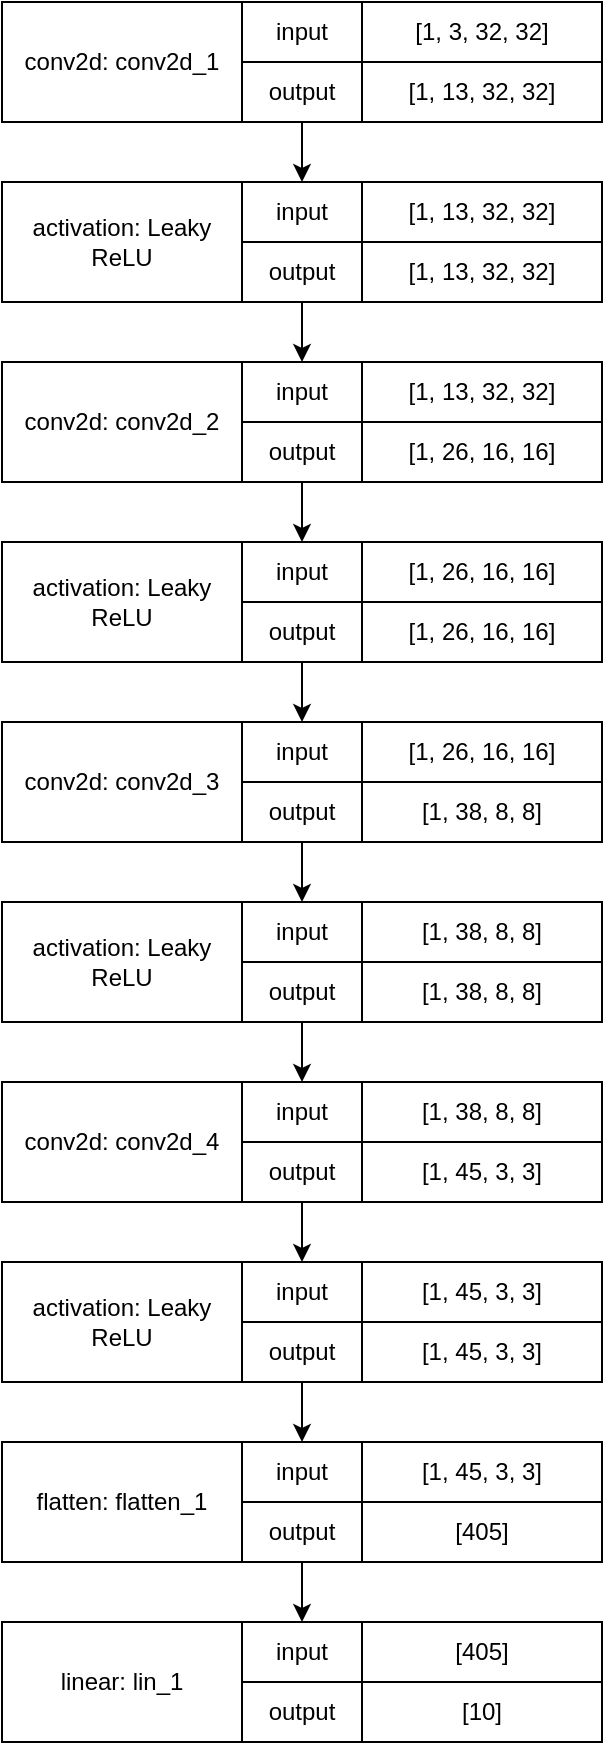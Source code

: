 <mxfile version="13.3.9" type="device"><diagram id="h-mXuERx9EeWabbgf-86" name="Page-1"><mxGraphModel dx="1422" dy="762" grid="1" gridSize="10" guides="1" tooltips="1" connect="1" arrows="1" fold="1" page="1" pageScale="1" pageWidth="850" pageHeight="1100" math="0" shadow="0"><root><mxCell id="0"/><mxCell id="1" parent="0"/><mxCell id="2VvYxoeZx9EWhQQ-uMIy-15" value="" style="group" vertex="1" connectable="0" parent="1"><mxGeometry x="275" y="10" width="300" height="60" as="geometry"/></mxCell><mxCell id="2VvYxoeZx9EWhQQ-uMIy-16" value="conv2d: conv2d_1" style="rounded=0;whiteSpace=wrap;html=1;" vertex="1" parent="2VvYxoeZx9EWhQQ-uMIy-15"><mxGeometry width="120" height="60" as="geometry"/></mxCell><mxCell id="2VvYxoeZx9EWhQQ-uMIy-17" value="input" style="rounded=0;whiteSpace=wrap;html=1;" vertex="1" parent="2VvYxoeZx9EWhQQ-uMIy-15"><mxGeometry x="120" width="60" height="30" as="geometry"/></mxCell><mxCell id="2VvYxoeZx9EWhQQ-uMIy-18" value="output" style="rounded=0;whiteSpace=wrap;html=1;" vertex="1" parent="2VvYxoeZx9EWhQQ-uMIy-15"><mxGeometry x="120" y="30" width="60" height="30" as="geometry"/></mxCell><mxCell id="2VvYxoeZx9EWhQQ-uMIy-19" value="[1, 3, 32, 32]" style="rounded=0;whiteSpace=wrap;html=1;" vertex="1" parent="2VvYxoeZx9EWhQQ-uMIy-15"><mxGeometry x="180" width="120" height="30" as="geometry"/></mxCell><mxCell id="2VvYxoeZx9EWhQQ-uMIy-20" value="[1, 13, 32, 32]" style="rounded=0;whiteSpace=wrap;html=1;" vertex="1" parent="2VvYxoeZx9EWhQQ-uMIy-15"><mxGeometry x="180" y="30" width="120" height="30" as="geometry"/></mxCell><mxCell id="2VvYxoeZx9EWhQQ-uMIy-28" value="" style="group" vertex="1" connectable="0" parent="1"><mxGeometry x="275" y="190" width="300" height="60" as="geometry"/></mxCell><mxCell id="2VvYxoeZx9EWhQQ-uMIy-29" value="conv2d: conv2d_2" style="rounded=0;whiteSpace=wrap;html=1;" vertex="1" parent="2VvYxoeZx9EWhQQ-uMIy-28"><mxGeometry width="120" height="60" as="geometry"/></mxCell><mxCell id="2VvYxoeZx9EWhQQ-uMIy-30" value="input" style="rounded=0;whiteSpace=wrap;html=1;" vertex="1" parent="2VvYxoeZx9EWhQQ-uMIy-28"><mxGeometry x="120" width="60" height="30" as="geometry"/></mxCell><mxCell id="2VvYxoeZx9EWhQQ-uMIy-31" value="output" style="rounded=0;whiteSpace=wrap;html=1;" vertex="1" parent="2VvYxoeZx9EWhQQ-uMIy-28"><mxGeometry x="120" y="30" width="60" height="30" as="geometry"/></mxCell><mxCell id="2VvYxoeZx9EWhQQ-uMIy-32" value="[1, 13, 32, 32]" style="rounded=0;whiteSpace=wrap;html=1;" vertex="1" parent="2VvYxoeZx9EWhQQ-uMIy-28"><mxGeometry x="180" width="120" height="30" as="geometry"/></mxCell><mxCell id="2VvYxoeZx9EWhQQ-uMIy-33" value="[1, 26, 16, 16]" style="rounded=0;whiteSpace=wrap;html=1;" vertex="1" parent="2VvYxoeZx9EWhQQ-uMIy-28"><mxGeometry x="180" y="30" width="120" height="30" as="geometry"/></mxCell><mxCell id="2VvYxoeZx9EWhQQ-uMIy-34" value="" style="group" vertex="1" connectable="0" parent="1"><mxGeometry x="275" y="370" width="300" height="60" as="geometry"/></mxCell><mxCell id="2VvYxoeZx9EWhQQ-uMIy-35" value="conv2d: conv2d_3" style="rounded=0;whiteSpace=wrap;html=1;" vertex="1" parent="2VvYxoeZx9EWhQQ-uMIy-34"><mxGeometry width="120" height="60" as="geometry"/></mxCell><mxCell id="2VvYxoeZx9EWhQQ-uMIy-36" value="input" style="rounded=0;whiteSpace=wrap;html=1;" vertex="1" parent="2VvYxoeZx9EWhQQ-uMIy-34"><mxGeometry x="120" width="60" height="30" as="geometry"/></mxCell><mxCell id="2VvYxoeZx9EWhQQ-uMIy-37" value="output" style="rounded=0;whiteSpace=wrap;html=1;" vertex="1" parent="2VvYxoeZx9EWhQQ-uMIy-34"><mxGeometry x="120" y="30" width="60" height="30" as="geometry"/></mxCell><mxCell id="2VvYxoeZx9EWhQQ-uMIy-38" value="[1, 26, 16, 16]" style="rounded=0;whiteSpace=wrap;html=1;" vertex="1" parent="2VvYxoeZx9EWhQQ-uMIy-34"><mxGeometry x="180" width="120" height="30" as="geometry"/></mxCell><mxCell id="2VvYxoeZx9EWhQQ-uMIy-39" value="[1, 38, 8, 8]" style="rounded=0;whiteSpace=wrap;html=1;" vertex="1" parent="2VvYxoeZx9EWhQQ-uMIy-34"><mxGeometry x="180" y="30" width="120" height="30" as="geometry"/></mxCell><mxCell id="2VvYxoeZx9EWhQQ-uMIy-40" value="" style="group" vertex="1" connectable="0" parent="1"><mxGeometry x="275" y="550" width="300" height="60" as="geometry"/></mxCell><mxCell id="2VvYxoeZx9EWhQQ-uMIy-41" value="conv2d: conv2d_4" style="rounded=0;whiteSpace=wrap;html=1;" vertex="1" parent="2VvYxoeZx9EWhQQ-uMIy-40"><mxGeometry width="120" height="60" as="geometry"/></mxCell><mxCell id="2VvYxoeZx9EWhQQ-uMIy-42" value="input" style="rounded=0;whiteSpace=wrap;html=1;" vertex="1" parent="2VvYxoeZx9EWhQQ-uMIy-40"><mxGeometry x="120" width="60" height="30" as="geometry"/></mxCell><mxCell id="2VvYxoeZx9EWhQQ-uMIy-43" value="output" style="rounded=0;whiteSpace=wrap;html=1;" vertex="1" parent="2VvYxoeZx9EWhQQ-uMIy-40"><mxGeometry x="120" y="30" width="60" height="30" as="geometry"/></mxCell><mxCell id="2VvYxoeZx9EWhQQ-uMIy-44" value="[1, 38, 8, 8]" style="rounded=0;whiteSpace=wrap;html=1;" vertex="1" parent="2VvYxoeZx9EWhQQ-uMIy-40"><mxGeometry x="180" width="120" height="30" as="geometry"/></mxCell><mxCell id="2VvYxoeZx9EWhQQ-uMIy-45" value="[1, 45, 3, 3]" style="rounded=0;whiteSpace=wrap;html=1;" vertex="1" parent="2VvYxoeZx9EWhQQ-uMIy-40"><mxGeometry x="180" y="30" width="120" height="30" as="geometry"/></mxCell><mxCell id="2VvYxoeZx9EWhQQ-uMIy-58" value="" style="group" vertex="1" connectable="0" parent="1"><mxGeometry x="275" y="730" width="300" height="60" as="geometry"/></mxCell><mxCell id="2VvYxoeZx9EWhQQ-uMIy-59" value="flatten: flatten_1" style="rounded=0;whiteSpace=wrap;html=1;" vertex="1" parent="2VvYxoeZx9EWhQQ-uMIy-58"><mxGeometry width="120" height="60" as="geometry"/></mxCell><mxCell id="2VvYxoeZx9EWhQQ-uMIy-60" value="input" style="rounded=0;whiteSpace=wrap;html=1;" vertex="1" parent="2VvYxoeZx9EWhQQ-uMIy-58"><mxGeometry x="120" width="60" height="30" as="geometry"/></mxCell><mxCell id="2VvYxoeZx9EWhQQ-uMIy-61" value="output" style="rounded=0;whiteSpace=wrap;html=1;" vertex="1" parent="2VvYxoeZx9EWhQQ-uMIy-58"><mxGeometry x="120" y="30" width="60" height="30" as="geometry"/></mxCell><mxCell id="2VvYxoeZx9EWhQQ-uMIy-62" value="[1, 45, 3, 3]" style="rounded=0;whiteSpace=wrap;html=1;" vertex="1" parent="2VvYxoeZx9EWhQQ-uMIy-58"><mxGeometry x="180" width="120" height="30" as="geometry"/></mxCell><mxCell id="2VvYxoeZx9EWhQQ-uMIy-63" value="[405]" style="rounded=0;whiteSpace=wrap;html=1;" vertex="1" parent="2VvYxoeZx9EWhQQ-uMIy-58"><mxGeometry x="180" y="30" width="120" height="30" as="geometry"/></mxCell><mxCell id="2VvYxoeZx9EWhQQ-uMIy-64" value="" style="group" vertex="1" connectable="0" parent="1"><mxGeometry x="275" y="820" width="300" height="60" as="geometry"/></mxCell><mxCell id="2VvYxoeZx9EWhQQ-uMIy-65" value="linear: lin_1" style="rounded=0;whiteSpace=wrap;html=1;" vertex="1" parent="2VvYxoeZx9EWhQQ-uMIy-64"><mxGeometry width="120" height="60" as="geometry"/></mxCell><mxCell id="2VvYxoeZx9EWhQQ-uMIy-66" value="input" style="rounded=0;whiteSpace=wrap;html=1;" vertex="1" parent="2VvYxoeZx9EWhQQ-uMIy-64"><mxGeometry x="120" width="60" height="30" as="geometry"/></mxCell><mxCell id="2VvYxoeZx9EWhQQ-uMIy-67" value="output" style="rounded=0;whiteSpace=wrap;html=1;" vertex="1" parent="2VvYxoeZx9EWhQQ-uMIy-64"><mxGeometry x="120" y="30" width="60" height="30" as="geometry"/></mxCell><mxCell id="2VvYxoeZx9EWhQQ-uMIy-68" value="[405]" style="rounded=0;whiteSpace=wrap;html=1;" vertex="1" parent="2VvYxoeZx9EWhQQ-uMIy-64"><mxGeometry x="180" width="120" height="30" as="geometry"/></mxCell><mxCell id="2VvYxoeZx9EWhQQ-uMIy-69" value="[10]" style="rounded=0;whiteSpace=wrap;html=1;" vertex="1" parent="2VvYxoeZx9EWhQQ-uMIy-64"><mxGeometry x="180" y="30" width="120" height="30" as="geometry"/></mxCell><mxCell id="2VvYxoeZx9EWhQQ-uMIy-71" value="" style="group" vertex="1" connectable="0" parent="1"><mxGeometry x="275" y="100" width="300" height="60" as="geometry"/></mxCell><mxCell id="2VvYxoeZx9EWhQQ-uMIy-72" value="activation: Leaky ReLU" style="rounded=0;whiteSpace=wrap;html=1;" vertex="1" parent="2VvYxoeZx9EWhQQ-uMIy-71"><mxGeometry width="120" height="60" as="geometry"/></mxCell><mxCell id="2VvYxoeZx9EWhQQ-uMIy-73" value="input" style="rounded=0;whiteSpace=wrap;html=1;" vertex="1" parent="2VvYxoeZx9EWhQQ-uMIy-71"><mxGeometry x="120" width="60" height="30" as="geometry"/></mxCell><mxCell id="2VvYxoeZx9EWhQQ-uMIy-74" value="output" style="rounded=0;whiteSpace=wrap;html=1;" vertex="1" parent="2VvYxoeZx9EWhQQ-uMIy-71"><mxGeometry x="120" y="30" width="60" height="30" as="geometry"/></mxCell><mxCell id="2VvYxoeZx9EWhQQ-uMIy-75" value="[1, 13, 32, 32]" style="rounded=0;whiteSpace=wrap;html=1;" vertex="1" parent="2VvYxoeZx9EWhQQ-uMIy-71"><mxGeometry x="180" width="120" height="30" as="geometry"/></mxCell><mxCell id="2VvYxoeZx9EWhQQ-uMIy-76" value="[1, 13, 32, 32]" style="rounded=0;whiteSpace=wrap;html=1;" vertex="1" parent="2VvYxoeZx9EWhQQ-uMIy-71"><mxGeometry x="180" y="30" width="120" height="30" as="geometry"/></mxCell><mxCell id="2VvYxoeZx9EWhQQ-uMIy-78" value="" style="group" vertex="1" connectable="0" parent="1"><mxGeometry x="275" y="280" width="300" height="60" as="geometry"/></mxCell><mxCell id="2VvYxoeZx9EWhQQ-uMIy-79" value="activation: Leaky ReLU" style="rounded=0;whiteSpace=wrap;html=1;" vertex="1" parent="2VvYxoeZx9EWhQQ-uMIy-78"><mxGeometry width="120" height="60" as="geometry"/></mxCell><mxCell id="2VvYxoeZx9EWhQQ-uMIy-80" value="input" style="rounded=0;whiteSpace=wrap;html=1;" vertex="1" parent="2VvYxoeZx9EWhQQ-uMIy-78"><mxGeometry x="120" width="60" height="30" as="geometry"/></mxCell><mxCell id="2VvYxoeZx9EWhQQ-uMIy-81" value="output" style="rounded=0;whiteSpace=wrap;html=1;" vertex="1" parent="2VvYxoeZx9EWhQQ-uMIy-78"><mxGeometry x="120" y="30" width="60" height="30" as="geometry"/></mxCell><mxCell id="2VvYxoeZx9EWhQQ-uMIy-82" value="[1, 26, 16, 16]" style="rounded=0;whiteSpace=wrap;html=1;" vertex="1" parent="2VvYxoeZx9EWhQQ-uMIy-78"><mxGeometry x="180" width="120" height="30" as="geometry"/></mxCell><mxCell id="2VvYxoeZx9EWhQQ-uMIy-83" value="[1, 26, 16, 16]" style="rounded=0;whiteSpace=wrap;html=1;" vertex="1" parent="2VvYxoeZx9EWhQQ-uMIy-78"><mxGeometry x="180" y="30" width="120" height="30" as="geometry"/></mxCell><mxCell id="2VvYxoeZx9EWhQQ-uMIy-84" value="" style="group" vertex="1" connectable="0" parent="1"><mxGeometry x="275" y="460" width="300" height="60" as="geometry"/></mxCell><mxCell id="2VvYxoeZx9EWhQQ-uMIy-85" value="activation: Leaky ReLU" style="rounded=0;whiteSpace=wrap;html=1;" vertex="1" parent="2VvYxoeZx9EWhQQ-uMIy-84"><mxGeometry width="120" height="60" as="geometry"/></mxCell><mxCell id="2VvYxoeZx9EWhQQ-uMIy-86" value="input" style="rounded=0;whiteSpace=wrap;html=1;" vertex="1" parent="2VvYxoeZx9EWhQQ-uMIy-84"><mxGeometry x="120" width="60" height="30" as="geometry"/></mxCell><mxCell id="2VvYxoeZx9EWhQQ-uMIy-87" value="output" style="rounded=0;whiteSpace=wrap;html=1;" vertex="1" parent="2VvYxoeZx9EWhQQ-uMIy-84"><mxGeometry x="120" y="30" width="60" height="30" as="geometry"/></mxCell><mxCell id="2VvYxoeZx9EWhQQ-uMIy-88" value="[1, 38, 8, 8]" style="rounded=0;whiteSpace=wrap;html=1;" vertex="1" parent="2VvYxoeZx9EWhQQ-uMIy-84"><mxGeometry x="180" width="120" height="30" as="geometry"/></mxCell><mxCell id="2VvYxoeZx9EWhQQ-uMIy-89" value="[1, 38, 8, 8]" style="rounded=0;whiteSpace=wrap;html=1;" vertex="1" parent="2VvYxoeZx9EWhQQ-uMIy-84"><mxGeometry x="180" y="30" width="120" height="30" as="geometry"/></mxCell><mxCell id="2VvYxoeZx9EWhQQ-uMIy-90" value="" style="group" vertex="1" connectable="0" parent="1"><mxGeometry x="275" y="640" width="300" height="60" as="geometry"/></mxCell><mxCell id="2VvYxoeZx9EWhQQ-uMIy-91" value="activation: Leaky ReLU" style="rounded=0;whiteSpace=wrap;html=1;" vertex="1" parent="2VvYxoeZx9EWhQQ-uMIy-90"><mxGeometry width="120" height="60" as="geometry"/></mxCell><mxCell id="2VvYxoeZx9EWhQQ-uMIy-92" value="input" style="rounded=0;whiteSpace=wrap;html=1;" vertex="1" parent="2VvYxoeZx9EWhQQ-uMIy-90"><mxGeometry x="120" width="60" height="30" as="geometry"/></mxCell><mxCell id="2VvYxoeZx9EWhQQ-uMIy-93" value="output" style="rounded=0;whiteSpace=wrap;html=1;" vertex="1" parent="2VvYxoeZx9EWhQQ-uMIy-90"><mxGeometry x="120" y="30" width="60" height="30" as="geometry"/></mxCell><mxCell id="2VvYxoeZx9EWhQQ-uMIy-94" value="[1, 45, 3, 3]" style="rounded=0;whiteSpace=wrap;html=1;" vertex="1" parent="2VvYxoeZx9EWhQQ-uMIy-90"><mxGeometry x="180" width="120" height="30" as="geometry"/></mxCell><mxCell id="2VvYxoeZx9EWhQQ-uMIy-95" value="[1, 45, 3, 3]" style="rounded=0;whiteSpace=wrap;html=1;" vertex="1" parent="2VvYxoeZx9EWhQQ-uMIy-90"><mxGeometry x="180" y="30" width="120" height="30" as="geometry"/></mxCell><mxCell id="2VvYxoeZx9EWhQQ-uMIy-96" style="edgeStyle=orthogonalEdgeStyle;rounded=0;orthogonalLoop=1;jettySize=auto;html=1;entryX=0.5;entryY=0;entryDx=0;entryDy=0;" edge="1" parent="1" source="2VvYxoeZx9EWhQQ-uMIy-18" target="2VvYxoeZx9EWhQQ-uMIy-73"><mxGeometry relative="1" as="geometry"/></mxCell><mxCell id="2VvYxoeZx9EWhQQ-uMIy-103" style="edgeStyle=orthogonalEdgeStyle;rounded=0;orthogonalLoop=1;jettySize=auto;html=1;entryX=0.5;entryY=0;entryDx=0;entryDy=0;" edge="1" parent="1" source="2VvYxoeZx9EWhQQ-uMIy-74" target="2VvYxoeZx9EWhQQ-uMIy-30"><mxGeometry relative="1" as="geometry"/></mxCell><mxCell id="2VvYxoeZx9EWhQQ-uMIy-104" style="edgeStyle=orthogonalEdgeStyle;rounded=0;orthogonalLoop=1;jettySize=auto;html=1;entryX=0.5;entryY=0;entryDx=0;entryDy=0;" edge="1" parent="1" source="2VvYxoeZx9EWhQQ-uMIy-31" target="2VvYxoeZx9EWhQQ-uMIy-80"><mxGeometry relative="1" as="geometry"/></mxCell><mxCell id="2VvYxoeZx9EWhQQ-uMIy-105" style="edgeStyle=orthogonalEdgeStyle;rounded=0;orthogonalLoop=1;jettySize=auto;html=1;entryX=0.5;entryY=0;entryDx=0;entryDy=0;" edge="1" parent="1" source="2VvYxoeZx9EWhQQ-uMIy-81" target="2VvYxoeZx9EWhQQ-uMIy-36"><mxGeometry relative="1" as="geometry"/></mxCell><mxCell id="2VvYxoeZx9EWhQQ-uMIy-106" style="edgeStyle=orthogonalEdgeStyle;rounded=0;orthogonalLoop=1;jettySize=auto;html=1;entryX=0.5;entryY=0;entryDx=0;entryDy=0;" edge="1" parent="1" source="2VvYxoeZx9EWhQQ-uMIy-37" target="2VvYxoeZx9EWhQQ-uMIy-86"><mxGeometry relative="1" as="geometry"/></mxCell><mxCell id="2VvYxoeZx9EWhQQ-uMIy-108" style="edgeStyle=orthogonalEdgeStyle;rounded=0;orthogonalLoop=1;jettySize=auto;html=1;entryX=0.5;entryY=0;entryDx=0;entryDy=0;" edge="1" parent="1" source="2VvYxoeZx9EWhQQ-uMIy-87" target="2VvYxoeZx9EWhQQ-uMIy-42"><mxGeometry relative="1" as="geometry"/></mxCell><mxCell id="2VvYxoeZx9EWhQQ-uMIy-109" style="edgeStyle=orthogonalEdgeStyle;rounded=0;orthogonalLoop=1;jettySize=auto;html=1;entryX=0.5;entryY=0;entryDx=0;entryDy=0;" edge="1" parent="1" source="2VvYxoeZx9EWhQQ-uMIy-43" target="2VvYxoeZx9EWhQQ-uMIy-92"><mxGeometry relative="1" as="geometry"/></mxCell><mxCell id="2VvYxoeZx9EWhQQ-uMIy-110" style="edgeStyle=orthogonalEdgeStyle;rounded=0;orthogonalLoop=1;jettySize=auto;html=1;entryX=0.5;entryY=0;entryDx=0;entryDy=0;" edge="1" parent="1" source="2VvYxoeZx9EWhQQ-uMIy-93" target="2VvYxoeZx9EWhQQ-uMIy-60"><mxGeometry relative="1" as="geometry"/></mxCell><mxCell id="2VvYxoeZx9EWhQQ-uMIy-111" style="edgeStyle=orthogonalEdgeStyle;rounded=0;orthogonalLoop=1;jettySize=auto;html=1;entryX=0.5;entryY=0;entryDx=0;entryDy=0;" edge="1" parent="1" source="2VvYxoeZx9EWhQQ-uMIy-61" target="2VvYxoeZx9EWhQQ-uMIy-66"><mxGeometry relative="1" as="geometry"/></mxCell></root></mxGraphModel></diagram></mxfile>